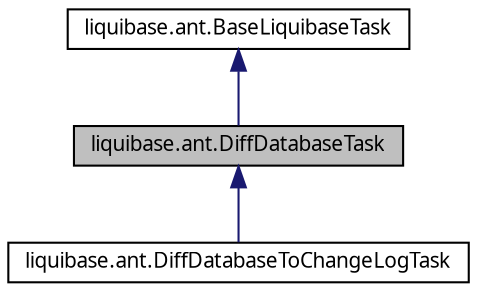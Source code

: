 digraph G
{
  edge [fontname="FreeSans.ttf",fontsize=10,labelfontname="FreeSans.ttf",labelfontsize=10];
  node [fontname="FreeSans.ttf",fontsize=10,shape=record];
  Node1 [label="liquibase.ant.DiffDatabaseTask",height=0.2,width=0.4,color="black", fillcolor="grey75", style="filled" fontcolor="black"];
  Node2 -> Node1 [dir=back,color="midnightblue",fontsize=10,style="solid",fontname="FreeSans.ttf"];
  Node2 [label="liquibase.ant.BaseLiquibaseTask",height=0.2,width=0.4,color="black", fillcolor="white", style="filled",URL="$classliquibase_1_1ant_1_1_base_liquibase_task.html",tooltip="Base class for all Ant LiquiBase tasks."];
  Node1 -> Node3 [dir=back,color="midnightblue",fontsize=10,style="solid",fontname="FreeSans.ttf"];
  Node3 [label="liquibase.ant.DiffDatabaseToChangeLogTask",height=0.2,width=0.4,color="black", fillcolor="white", style="filled",URL="$classliquibase_1_1ant_1_1_diff_database_to_change_log_task.html"];
}
